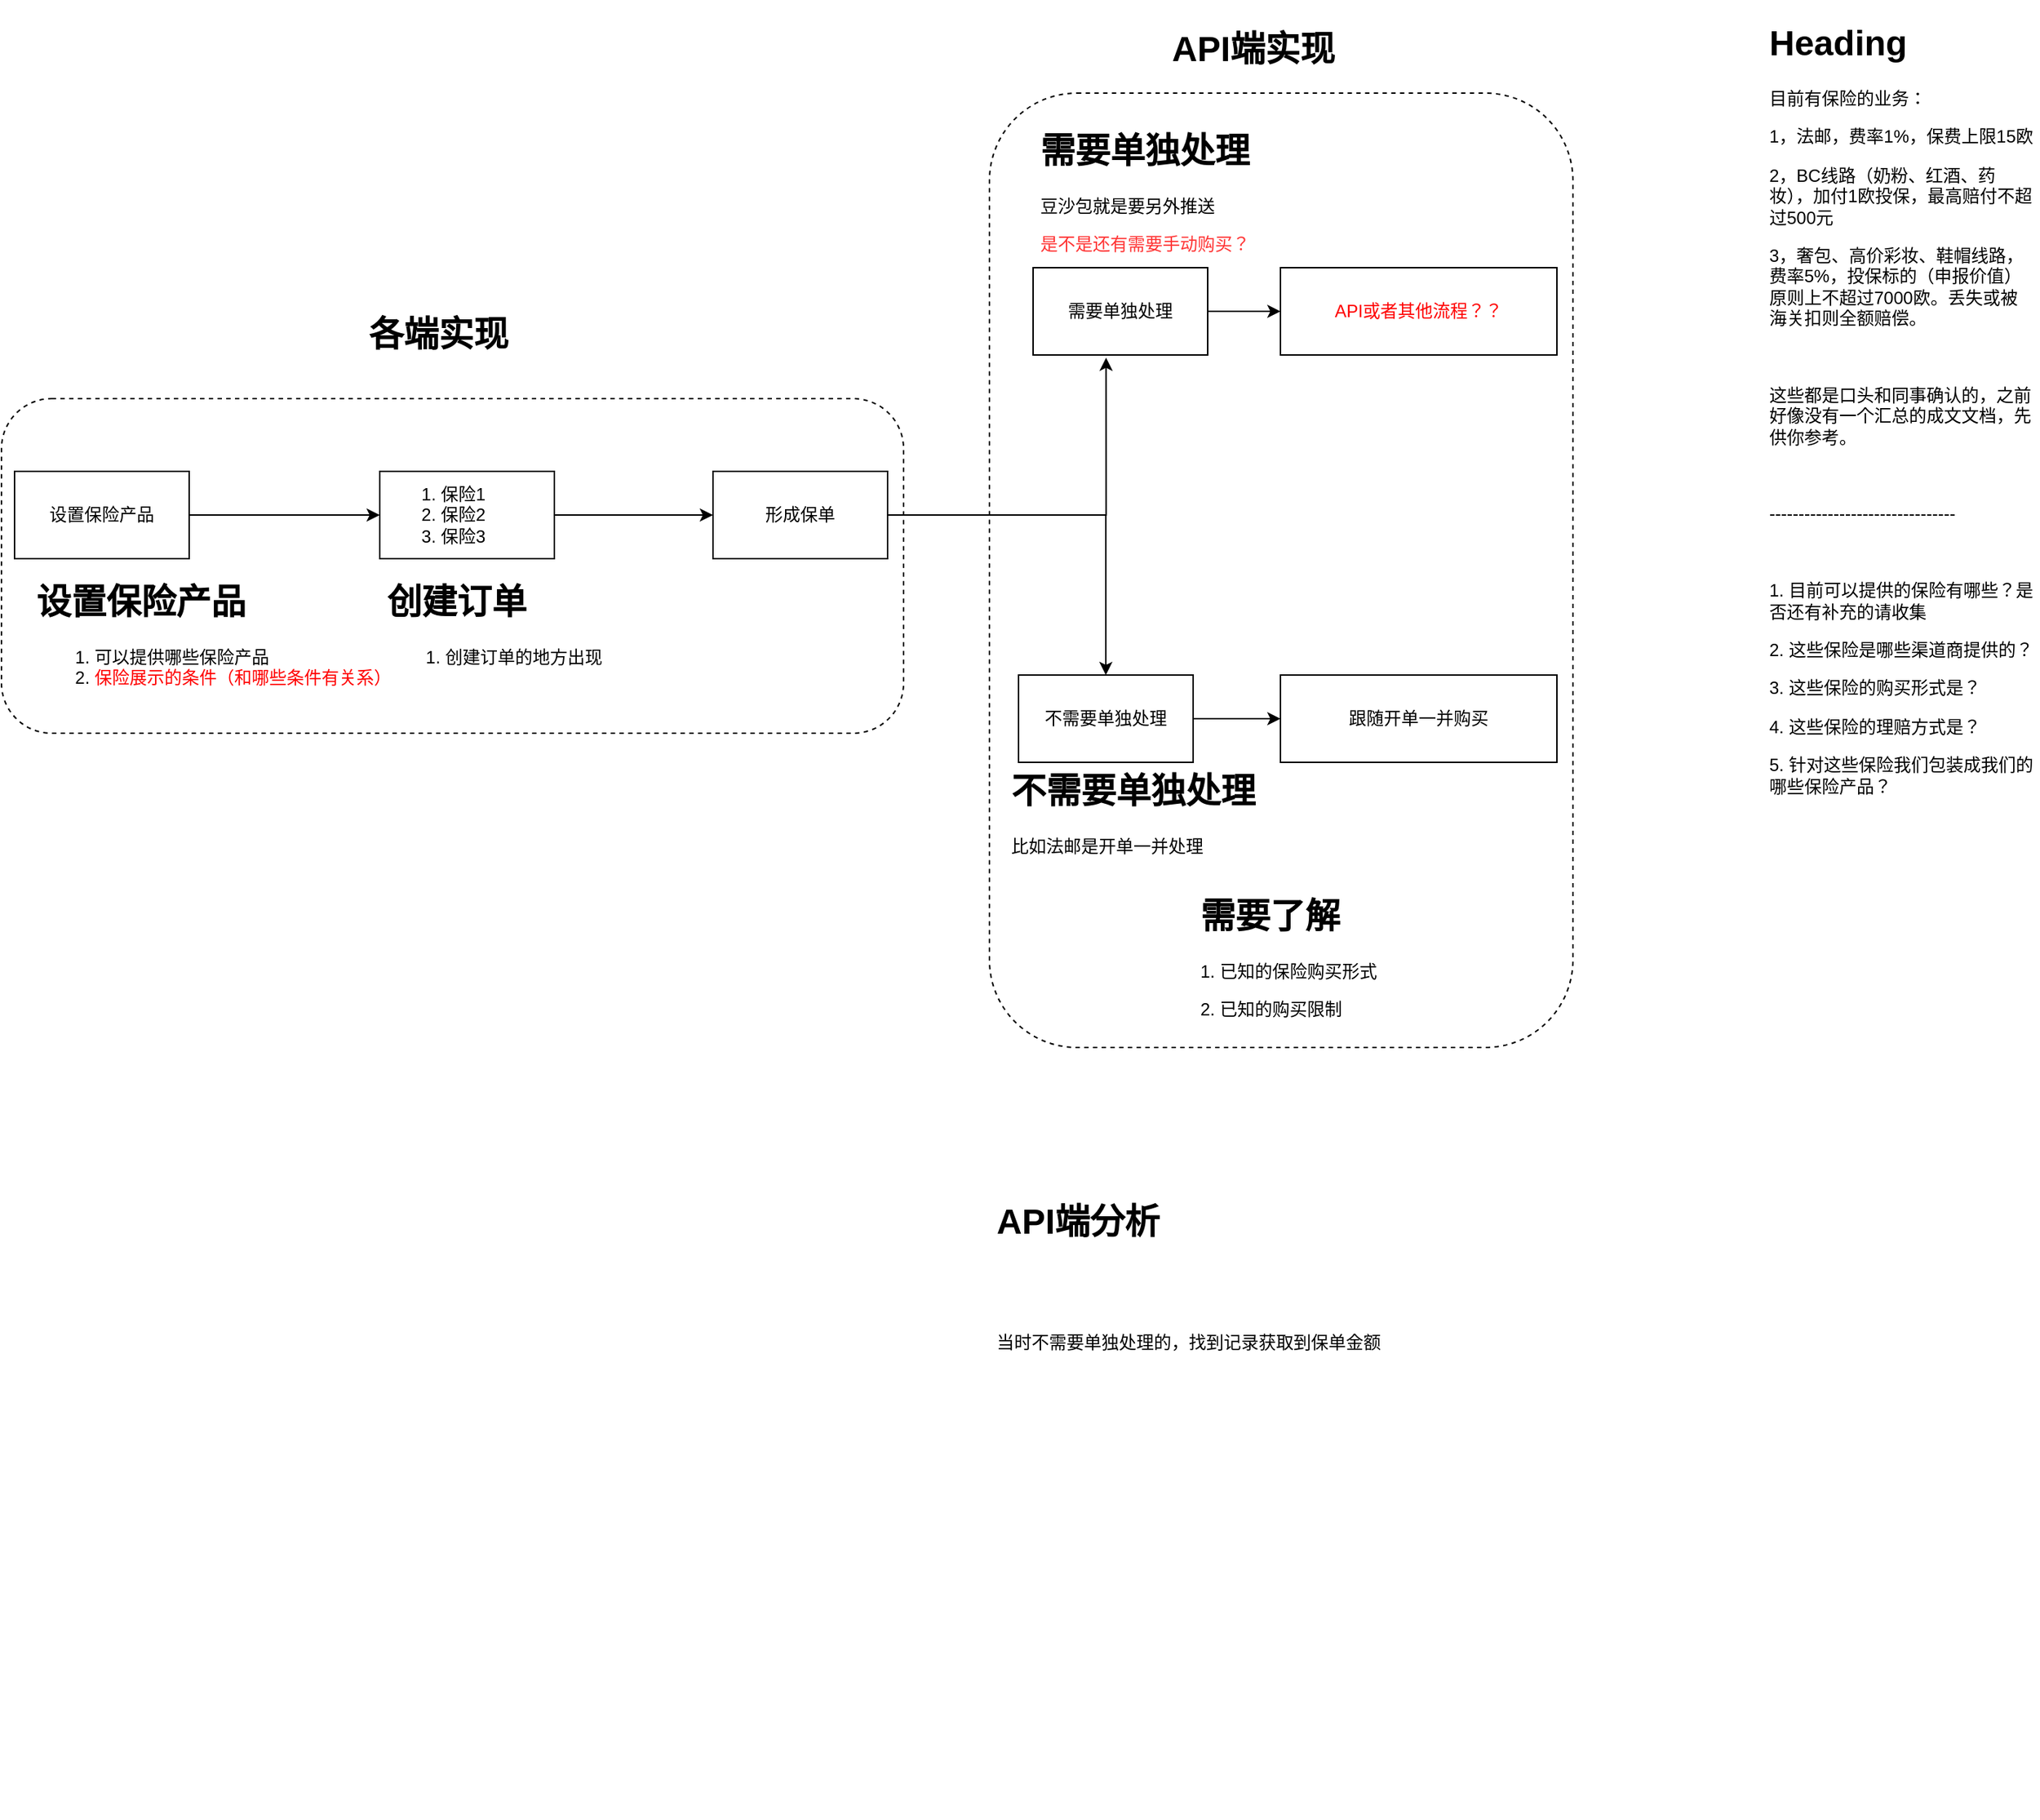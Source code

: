 <mxfile version="14.2.7" type="github">
  <diagram id="jZ9czFHUAiUfERh60Gt6" name="Page-1">
    <mxGraphModel dx="1625" dy="913" grid="1" gridSize="10" guides="1" tooltips="1" connect="1" arrows="1" fold="1" page="1" pageScale="1" pageWidth="1169" pageHeight="827" math="0" shadow="0">
      <root>
        <mxCell id="0" />
        <mxCell id="1" parent="0" />
        <mxCell id="Dq7h3NawBX1uTz7kMnC7-26" value="" style="rounded=1;whiteSpace=wrap;html=1;align=left;dashed=1;" parent="1" vertex="1">
          <mxGeometry x="719" y="94" width="401" height="656" as="geometry" />
        </mxCell>
        <mxCell id="Dq7h3NawBX1uTz7kMnC7-24" value="" style="rounded=1;whiteSpace=wrap;html=1;align=left;dashed=1;" parent="1" vertex="1">
          <mxGeometry x="40" y="304" width="620" height="230" as="geometry" />
        </mxCell>
        <mxCell id="Dq7h3NawBX1uTz7kMnC7-8" style="edgeStyle=orthogonalEdgeStyle;rounded=0;orthogonalLoop=1;jettySize=auto;html=1;" parent="1" source="Dq7h3NawBX1uTz7kMnC7-20" target="Dq7h3NawBX1uTz7kMnC7-10" edge="1">
          <mxGeometry relative="1" as="geometry">
            <mxPoint x="879" y="474" as="targetPoint" />
            <mxPoint x="589" y="394" as="sourcePoint" />
            <Array as="points">
              <mxPoint x="799" y="384" />
            </Array>
          </mxGeometry>
        </mxCell>
        <mxCell id="Dq7h3NawBX1uTz7kMnC7-6" value="&lt;h1&gt;创建订单&lt;/h1&gt;&lt;p&gt;&lt;/p&gt;&lt;ol&gt;&lt;li&gt;创建订单的地方出现&lt;/li&gt;&lt;/ol&gt;&lt;p&gt;&lt;/p&gt;" style="text;html=1;strokeColor=none;fillColor=none;spacing=5;spacingTop=-20;whiteSpace=wrap;overflow=hidden;rounded=0;" parent="1" vertex="1">
          <mxGeometry x="300" y="424" width="260" height="120" as="geometry" />
        </mxCell>
        <mxCell id="Dq7h3NawBX1uTz7kMnC7-11" style="edgeStyle=orthogonalEdgeStyle;rounded=0;orthogonalLoop=1;jettySize=auto;html=1;" parent="1" source="Dq7h3NawBX1uTz7kMnC7-9" target="Dq7h3NawBX1uTz7kMnC7-13" edge="1">
          <mxGeometry relative="1" as="geometry">
            <mxPoint x="949" y="274" as="targetPoint" />
          </mxGeometry>
        </mxCell>
        <mxCell id="Dq7h3NawBX1uTz7kMnC7-9" value="需要单独处理" style="rounded=0;whiteSpace=wrap;html=1;" parent="1" vertex="1">
          <mxGeometry x="749" y="214" width="120" height="60" as="geometry" />
        </mxCell>
        <mxCell id="Dq7h3NawBX1uTz7kMnC7-12" style="edgeStyle=orthogonalEdgeStyle;rounded=0;orthogonalLoop=1;jettySize=auto;html=1;" parent="1" source="Dq7h3NawBX1uTz7kMnC7-10" target="Dq7h3NawBX1uTz7kMnC7-17" edge="1">
          <mxGeometry relative="1" as="geometry">
            <mxPoint x="919" y="524" as="targetPoint" />
          </mxGeometry>
        </mxCell>
        <mxCell id="Dq7h3NawBX1uTz7kMnC7-10" value="不需要单独处理" style="rounded=0;whiteSpace=wrap;html=1;" parent="1" vertex="1">
          <mxGeometry x="739" y="494" width="120" height="60" as="geometry" />
        </mxCell>
        <mxCell id="Dq7h3NawBX1uTz7kMnC7-13" value="&lt;font color=&quot;#ff0000&quot;&gt;API或者其他流程？？&lt;/font&gt;" style="rounded=0;whiteSpace=wrap;html=1;" parent="1" vertex="1">
          <mxGeometry x="919" y="214" width="190" height="60" as="geometry" />
        </mxCell>
        <mxCell id="Dq7h3NawBX1uTz7kMnC7-14" value="&lt;h1&gt;不需要单独处理&lt;/h1&gt;&lt;p&gt;比如法邮是开单一并处理&lt;/p&gt;" style="text;html=1;strokeColor=none;fillColor=none;spacing=5;spacingTop=-20;whiteSpace=wrap;overflow=hidden;rounded=0;" parent="1" vertex="1">
          <mxGeometry x="729" y="554" width="190" height="120" as="geometry" />
        </mxCell>
        <mxCell id="Dq7h3NawBX1uTz7kMnC7-15" value="&lt;h1&gt;需要单独处理&lt;/h1&gt;&lt;p&gt;豆沙包就是要另外推送&lt;/p&gt;&lt;p&gt;&lt;font color=&quot;#ff3333&quot;&gt;是不是还有需要手动购买？&lt;/font&gt;&lt;/p&gt;" style="text;html=1;strokeColor=none;fillColor=none;spacing=5;spacingTop=-20;whiteSpace=wrap;overflow=hidden;rounded=0;" parent="1" vertex="1">
          <mxGeometry x="749" y="114" width="190" height="120" as="geometry" />
        </mxCell>
        <mxCell id="Dq7h3NawBX1uTz7kMnC7-17" value="跟随开单一并购买" style="rounded=0;whiteSpace=wrap;html=1;" parent="1" vertex="1">
          <mxGeometry x="919" y="494" width="190" height="60" as="geometry" />
        </mxCell>
        <mxCell id="Dq7h3NawBX1uTz7kMnC7-19" style="edgeStyle=orthogonalEdgeStyle;rounded=0;orthogonalLoop=1;jettySize=auto;html=1;" parent="1" source="Dq7h3NawBX1uTz7kMnC7-18" target="Dq7h3NawBX1uTz7kMnC7-20" edge="1">
          <mxGeometry relative="1" as="geometry">
            <mxPoint x="589" y="384" as="targetPoint" />
          </mxGeometry>
        </mxCell>
        <mxCell id="Dq7h3NawBX1uTz7kMnC7-18" value="&lt;ol style=&quot;&quot;&gt;&lt;li&gt;保险1&lt;/li&gt;&lt;li&gt;保险2&lt;/li&gt;&lt;li&gt;保险3&lt;/li&gt;&lt;/ol&gt;" style="rounded=0;whiteSpace=wrap;html=1;align=left;" parent="1" vertex="1">
          <mxGeometry x="300" y="354" width="120" height="60" as="geometry" />
        </mxCell>
        <mxCell id="Dq7h3NawBX1uTz7kMnC7-25" style="edgeStyle=orthogonalEdgeStyle;rounded=0;orthogonalLoop=1;jettySize=auto;html=1;entryX=0.418;entryY=1.031;entryDx=0;entryDy=0;entryPerimeter=0;" parent="1" source="Dq7h3NawBX1uTz7kMnC7-20" target="Dq7h3NawBX1uTz7kMnC7-9" edge="1">
          <mxGeometry relative="1" as="geometry" />
        </mxCell>
        <mxCell id="Dq7h3NawBX1uTz7kMnC7-20" value="形成保单" style="rounded=0;whiteSpace=wrap;html=1;" parent="1" vertex="1">
          <mxGeometry x="529" y="354" width="120" height="60" as="geometry" />
        </mxCell>
        <mxCell id="Dq7h3NawBX1uTz7kMnC7-21" value="&lt;h1&gt;需要了解&lt;/h1&gt;&lt;p&gt;1. 已知的保险购买形式&lt;/p&gt;&lt;p&gt;2. 已知的购买限制&lt;/p&gt;" style="text;html=1;strokeColor=none;fillColor=none;spacing=5;spacingTop=-20;whiteSpace=wrap;overflow=hidden;rounded=0;align=left;" parent="1" vertex="1">
          <mxGeometry x="859" y="640" width="190" height="120" as="geometry" />
        </mxCell>
        <mxCell id="Dq7h3NawBX1uTz7kMnC7-22" value="各端实现" style="text;strokeColor=none;fillColor=none;html=1;fontSize=24;fontStyle=1;verticalAlign=middle;align=center;" parent="1" vertex="1">
          <mxGeometry x="290" y="240" width="100" height="40" as="geometry" />
        </mxCell>
        <mxCell id="Dq7h3NawBX1uTz7kMnC7-27" value="API端实现" style="text;strokeColor=none;fillColor=none;html=1;fontSize=24;fontStyle=1;verticalAlign=middle;align=center;" parent="1" vertex="1">
          <mxGeometry x="850" y="44" width="100" height="40" as="geometry" />
        </mxCell>
        <mxCell id="Dq7h3NawBX1uTz7kMnC7-33" style="edgeStyle=orthogonalEdgeStyle;rounded=0;orthogonalLoop=1;jettySize=auto;html=1;" parent="1" source="Dq7h3NawBX1uTz7kMnC7-31" target="Dq7h3NawBX1uTz7kMnC7-18" edge="1">
          <mxGeometry relative="1" as="geometry" />
        </mxCell>
        <mxCell id="Dq7h3NawBX1uTz7kMnC7-31" value="设置保险产品" style="rounded=0;whiteSpace=wrap;html=1;" parent="1" vertex="1">
          <mxGeometry x="49" y="354" width="120" height="60" as="geometry" />
        </mxCell>
        <mxCell id="Dq7h3NawBX1uTz7kMnC7-34" value="&lt;h1&gt;设置保险产品&lt;/h1&gt;&lt;p&gt;&lt;/p&gt;&lt;ol&gt;&lt;li&gt;可以提供哪些保险产品&lt;/li&gt;&lt;li&gt;&lt;font color=&quot;#ff0000&quot;&gt;保险展示的条件（和哪些条件有关系）&lt;/font&gt;&lt;/li&gt;&lt;/ol&gt;&lt;p&gt;&lt;/p&gt;" style="text;html=1;strokeColor=none;fillColor=none;spacing=5;spacingTop=-20;whiteSpace=wrap;overflow=hidden;rounded=0;" parent="1" vertex="1">
          <mxGeometry x="59" y="424" width="260" height="120" as="geometry" />
        </mxCell>
        <mxCell id="Dq7h3NawBX1uTz7kMnC7-35" value="&lt;h1&gt;Heading&lt;/h1&gt;&lt;p&gt;&lt;span&gt;目前有保险的业务：&lt;/span&gt;&lt;/p&gt;&lt;p&gt;1，法邮，费率1%，保费上限15欧&lt;/p&gt;&lt;p&gt;2，BC线路（奶粉、红酒、药妆），加付1欧投保，最高赔付不超过500元&lt;/p&gt;&lt;p&gt;3，奢包、高价彩妆、鞋帽线路，费率5%，投保标的（申报价值）原则上不超过7000欧。丢失或被海关扣则全额赔偿。&lt;/p&gt;&lt;p&gt;&lt;br&gt;&lt;/p&gt;&lt;p&gt;这些都是口头和同事确认的，之前好像没有一个汇总的成文文档，先供你参考。&lt;/p&gt;&lt;p&gt;&lt;br&gt;&lt;/p&gt;&lt;p&gt;----&lt;span&gt;----&lt;/span&gt;&lt;span&gt;----&lt;/span&gt;&lt;span&gt;----&lt;/span&gt;&lt;span&gt;----&lt;/span&gt;&lt;span&gt;----&lt;/span&gt;&lt;span&gt;----&lt;/span&gt;&lt;span&gt;----&lt;/span&gt;&lt;/p&gt;&lt;div&gt;&lt;br&gt;&lt;/div&gt;&lt;p&gt;&lt;span&gt;1. 目前可以提供的保险有哪些？是否还有补充的请收集&lt;/span&gt;&lt;/p&gt;&lt;p&gt;2. 这些保险是哪些渠道商提供的？&lt;/p&gt;&lt;p&gt;3. 这些保险的购买形式是？&lt;/p&gt;&lt;p&gt;4. 这些保险的理赔方式是？&lt;/p&gt;&lt;p&gt;5. 针对这些保险我们包装成我们的哪些保险产品？&lt;/p&gt;&lt;div&gt;&lt;br&gt;&lt;/div&gt;" style="text;html=1;strokeColor=none;fillColor=none;spacing=5;spacingTop=-20;whiteSpace=wrap;overflow=hidden;rounded=0;align=left;" parent="1" vertex="1">
          <mxGeometry x="1250" y="40" width="190" height="590" as="geometry" />
        </mxCell>
        <mxCell id="qjYeB_D9SoArEUJoIaTn-1" value="&lt;h1&gt;&lt;span&gt;API端分析&lt;/span&gt;&lt;/h1&gt;&lt;h1&gt;&lt;br&gt;&lt;/h1&gt;&lt;div&gt;当时不需要单独处理的，找到记录获取到保单金额&lt;/div&gt;" style="text;html=1;strokeColor=none;fillColor=none;spacing=5;spacingTop=-20;whiteSpace=wrap;overflow=hidden;rounded=0;dashed=1;" vertex="1" parent="1">
          <mxGeometry x="719" y="850" width="361" height="430" as="geometry" />
        </mxCell>
      </root>
    </mxGraphModel>
  </diagram>
</mxfile>
